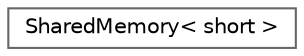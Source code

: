 digraph "Graphical Class Hierarchy"
{
 // LATEX_PDF_SIZE
  bgcolor="transparent";
  edge [fontname=Helvetica,fontsize=10,labelfontname=Helvetica,labelfontsize=10];
  node [fontname=Helvetica,fontsize=10,shape=box,height=0.2,width=0.4];
  rankdir="LR";
  Node0 [id="Node000000",label="SharedMemory\< short \>",height=0.2,width=0.4,color="grey40", fillcolor="white", style="filled",URL="$struct_shared_memory_3_01short_01_4.html",tooltip=" "];
}
